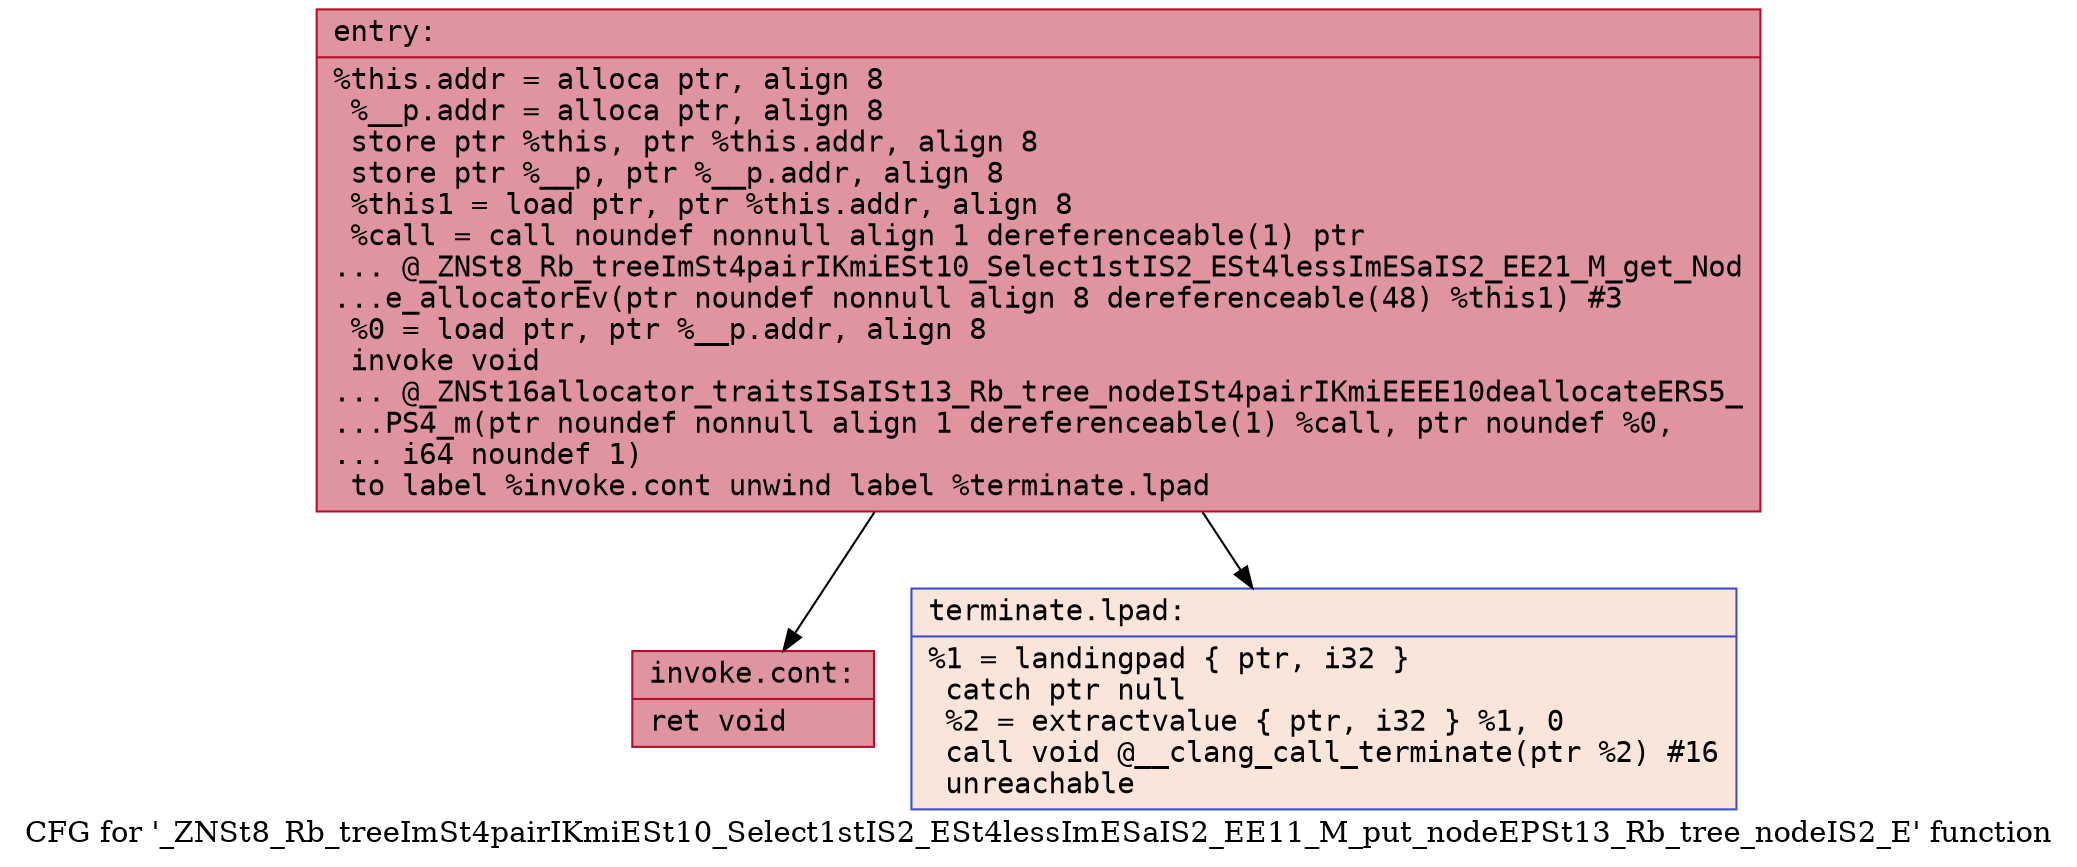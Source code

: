 digraph "CFG for '_ZNSt8_Rb_treeImSt4pairIKmiESt10_Select1stIS2_ESt4lessImESaIS2_EE11_M_put_nodeEPSt13_Rb_tree_nodeIS2_E' function" {
	label="CFG for '_ZNSt8_Rb_treeImSt4pairIKmiESt10_Select1stIS2_ESt4lessImESaIS2_EE11_M_put_nodeEPSt13_Rb_tree_nodeIS2_E' function";

	Node0x55dfe4bb96c0 [shape=record,color="#b70d28ff", style=filled, fillcolor="#b70d2870" fontname="Courier",label="{entry:\l|  %this.addr = alloca ptr, align 8\l  %__p.addr = alloca ptr, align 8\l  store ptr %this, ptr %this.addr, align 8\l  store ptr %__p, ptr %__p.addr, align 8\l  %this1 = load ptr, ptr %this.addr, align 8\l  %call = call noundef nonnull align 1 dereferenceable(1) ptr\l... @_ZNSt8_Rb_treeImSt4pairIKmiESt10_Select1stIS2_ESt4lessImESaIS2_EE21_M_get_Nod\l...e_allocatorEv(ptr noundef nonnull align 8 dereferenceable(48) %this1) #3\l  %0 = load ptr, ptr %__p.addr, align 8\l  invoke void\l... @_ZNSt16allocator_traitsISaISt13_Rb_tree_nodeISt4pairIKmiEEEE10deallocateERS5_\l...PS4_m(ptr noundef nonnull align 1 dereferenceable(1) %call, ptr noundef %0,\l... i64 noundef 1)\l          to label %invoke.cont unwind label %terminate.lpad\l}"];
	Node0x55dfe4bb96c0 -> Node0x55dfe4bb9b30[tooltip="entry -> invoke.cont\nProbability 100.00%" ];
	Node0x55dfe4bb96c0 -> Node0x55dfe4bb9c10[tooltip="entry -> terminate.lpad\nProbability 0.00%" ];
	Node0x55dfe4bb9b30 [shape=record,color="#b70d28ff", style=filled, fillcolor="#b70d2870" fontname="Courier",label="{invoke.cont:\l|  ret void\l}"];
	Node0x55dfe4bb9c10 [shape=record,color="#3d50c3ff", style=filled, fillcolor="#f4c5ad70" fontname="Courier",label="{terminate.lpad:\l|  %1 = landingpad \{ ptr, i32 \}\l          catch ptr null\l  %2 = extractvalue \{ ptr, i32 \} %1, 0\l  call void @__clang_call_terminate(ptr %2) #16\l  unreachable\l}"];
}
